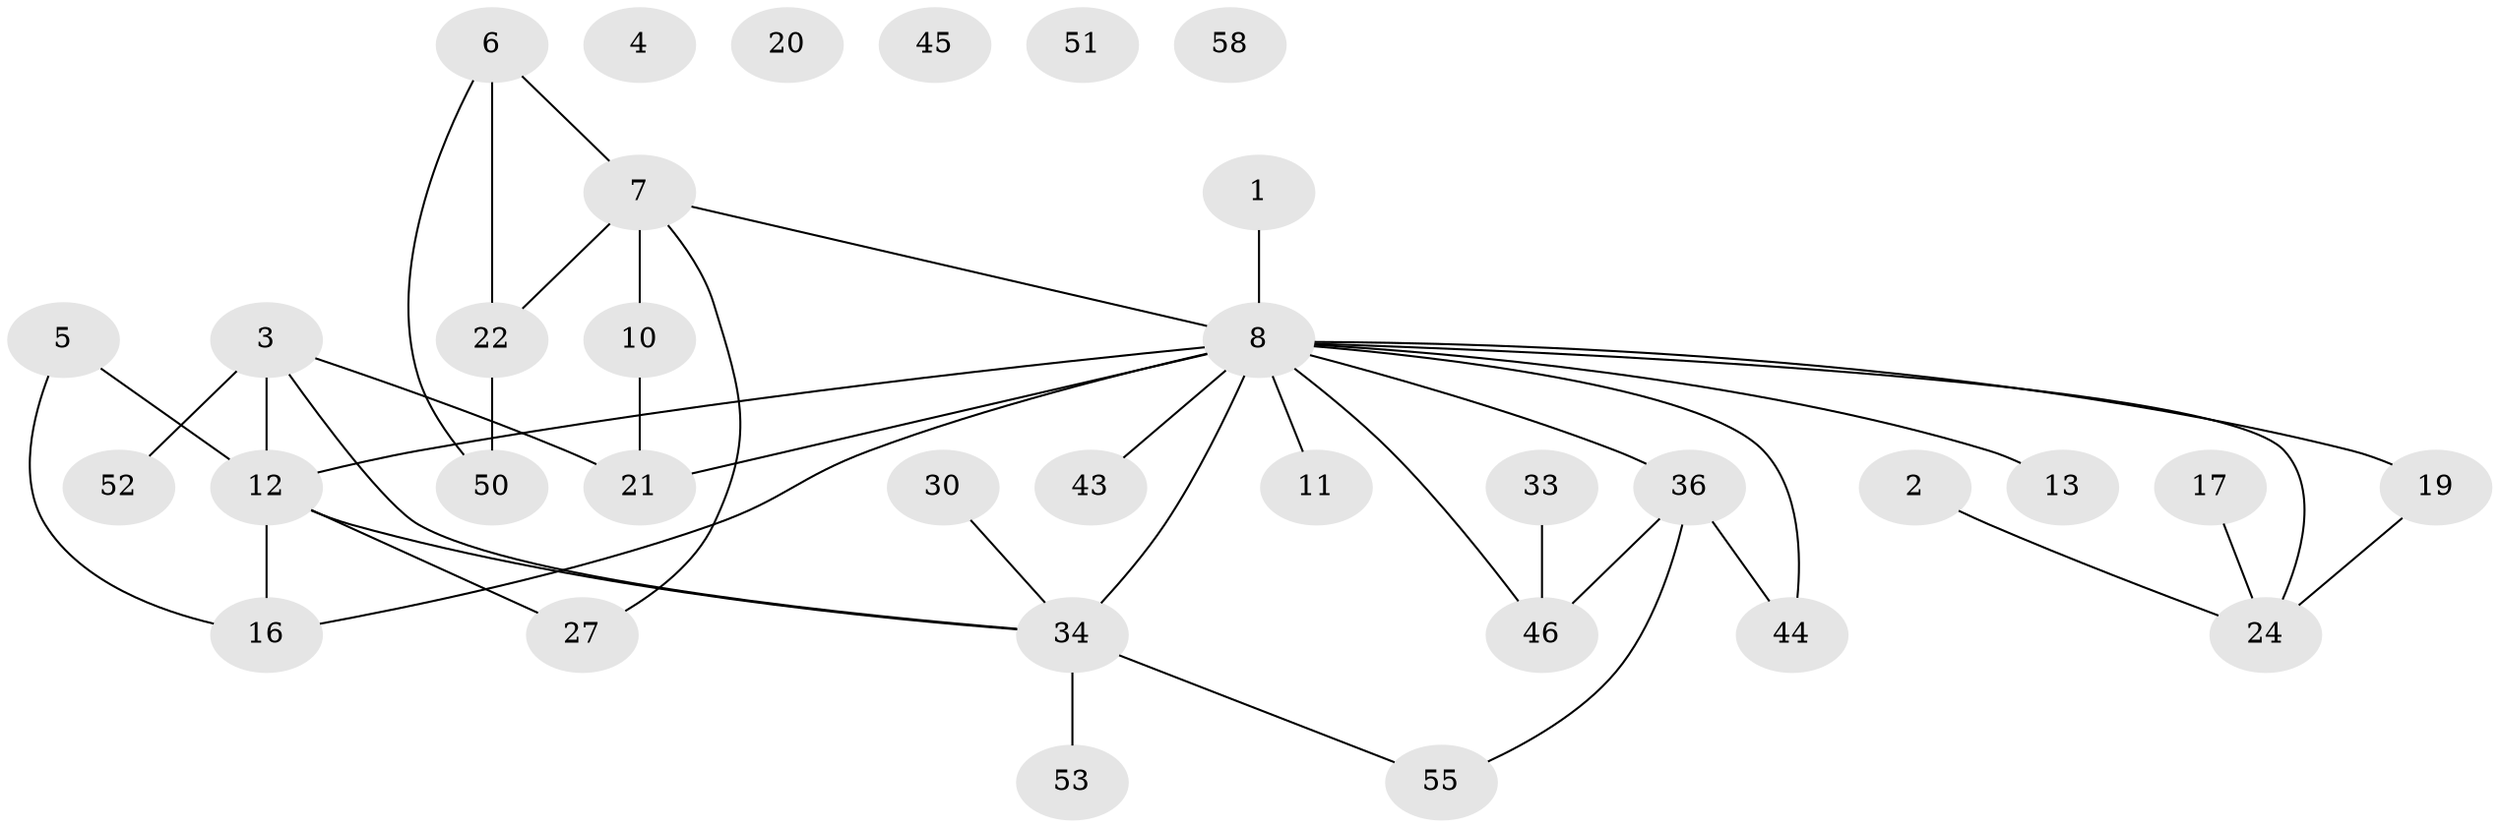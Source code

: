 // original degree distribution, {2: 0.3088235294117647, 1: 0.29411764705882354, 3: 0.14705882352941177, 4: 0.14705882352941177, 8: 0.014705882352941176, 0: 0.04411764705882353, 5: 0.029411764705882353, 6: 0.014705882352941176}
// Generated by graph-tools (version 1.1) at 2025/13/03/09/25 04:13:14]
// undirected, 34 vertices, 41 edges
graph export_dot {
graph [start="1"]
  node [color=gray90,style=filled];
  1 [super="+9"];
  2;
  3 [super="+38"];
  4 [super="+40"];
  5 [super="+23"];
  6 [super="+25"];
  7 [super="+18+15+28"];
  8 [super="+54+32+57+14"];
  10;
  11;
  12 [super="+31"];
  13 [super="+39+29"];
  16 [super="+35"];
  17;
  19 [super="+68"];
  20;
  21;
  22 [super="+63+26"];
  24 [super="+47"];
  27 [super="+41"];
  30 [super="+37"];
  33;
  34 [super="+56+61"];
  36 [super="+42"];
  43;
  44 [super="+65"];
  45;
  46 [super="+49"];
  50;
  51;
  52;
  53;
  55;
  58 [super="+59"];
  1 -- 8 [weight=2];
  2 -- 24;
  3 -- 21;
  3 -- 12;
  3 -- 34;
  3 -- 52;
  5 -- 12;
  5 -- 16;
  6 -- 22;
  6 -- 50;
  6 -- 7;
  7 -- 8;
  7 -- 10;
  7 -- 27;
  7 -- 22;
  8 -- 19;
  8 -- 11;
  8 -- 34 [weight=2];
  8 -- 16;
  8 -- 43;
  8 -- 46;
  8 -- 44;
  8 -- 13;
  8 -- 21;
  8 -- 12;
  8 -- 24;
  8 -- 36;
  10 -- 21;
  12 -- 34;
  12 -- 16;
  12 -- 27;
  17 -- 24;
  19 -- 24;
  22 -- 50;
  30 -- 34;
  33 -- 46;
  34 -- 53;
  34 -- 55;
  36 -- 46;
  36 -- 55;
  36 -- 44;
}
